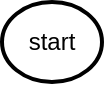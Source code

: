 <mxfile version="14.6.13" type="device"><diagram id="HS9W4f3zDlCe94nXCJhH" name="第 1 页"><mxGraphModel dx="1422" dy="822" grid="1" gridSize="10" guides="1" tooltips="1" connect="1" arrows="1" fold="1" page="1" pageScale="1" pageWidth="827" pageHeight="1169" math="0" shadow="0"><root><mxCell id="0"/><mxCell id="1" parent="0"/><mxCell id="NqF3SLt2j1zg-vXRqcQz-7" value="start" style="strokeWidth=2;html=1;shape=mxgraph.flowchart.start_1;whiteSpace=wrap;" vertex="1" parent="1"><mxGeometry x="110" y="140" width="50" height="40" as="geometry"/></mxCell></root></mxGraphModel></diagram></mxfile>
